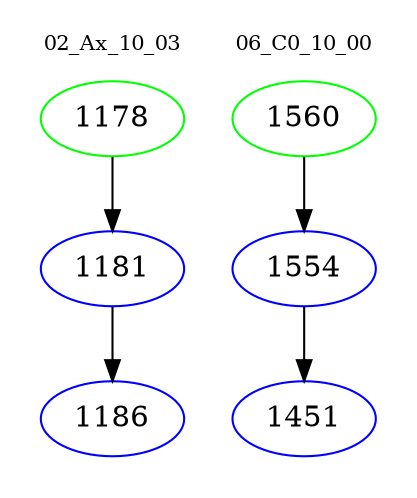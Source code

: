 digraph{
subgraph cluster_0 {
color = white
label = "02_Ax_10_03";
fontsize=10;
T0_1178 [label="1178", color="green"]
T0_1178 -> T0_1181 [color="black"]
T0_1181 [label="1181", color="blue"]
T0_1181 -> T0_1186 [color="black"]
T0_1186 [label="1186", color="blue"]
}
subgraph cluster_1 {
color = white
label = "06_C0_10_00";
fontsize=10;
T1_1560 [label="1560", color="green"]
T1_1560 -> T1_1554 [color="black"]
T1_1554 [label="1554", color="blue"]
T1_1554 -> T1_1451 [color="black"]
T1_1451 [label="1451", color="blue"]
}
}
